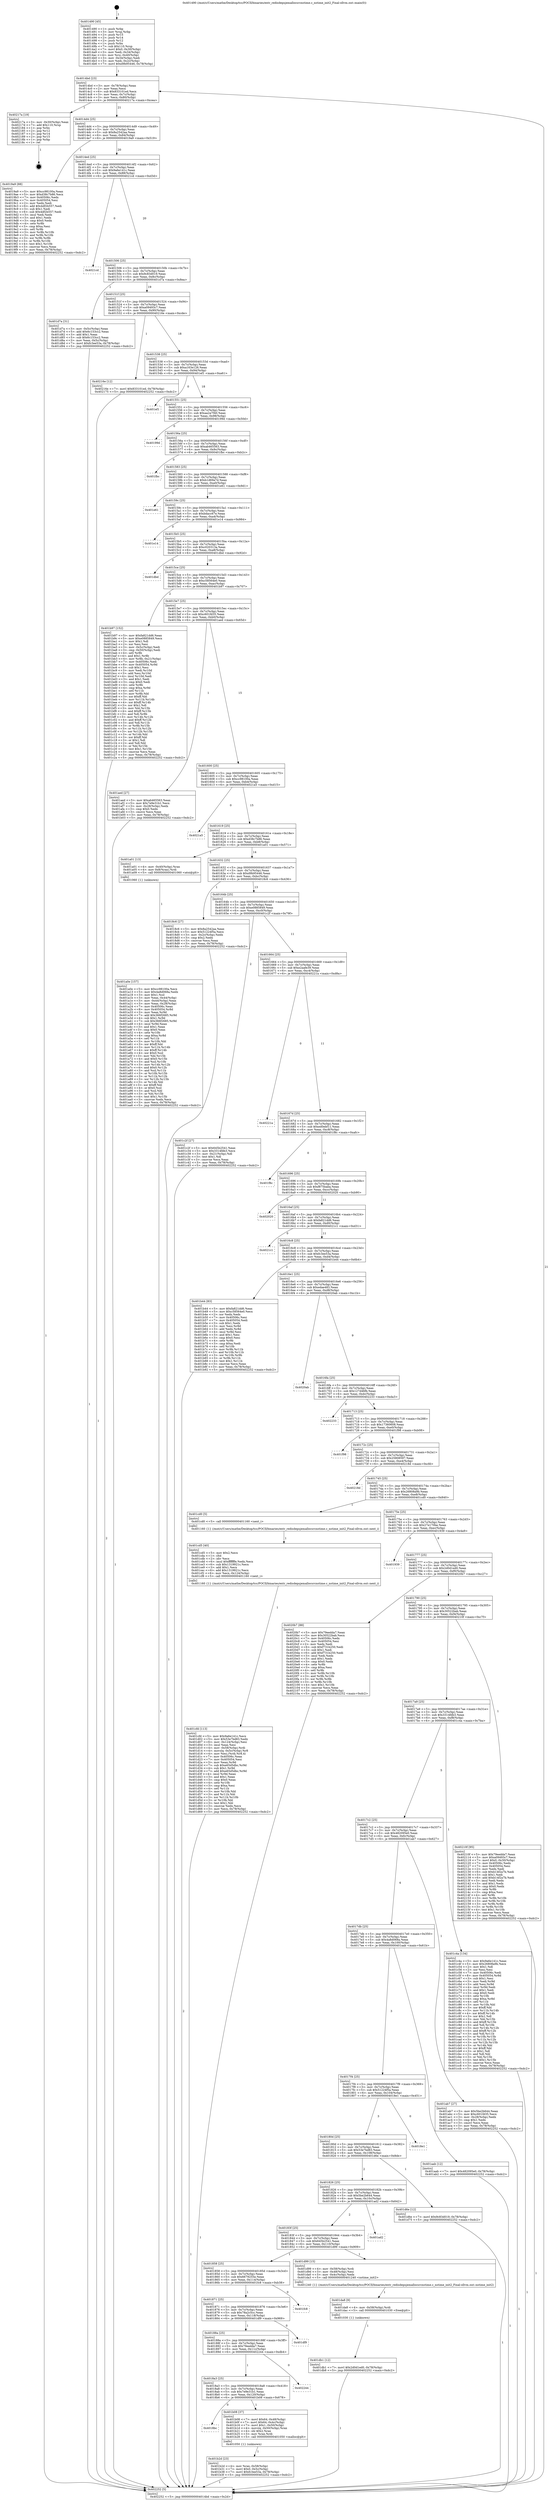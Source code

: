 digraph "0x401490" {
  label = "0x401490 (/mnt/c/Users/mathe/Desktop/tcc/POCII/binaries/extr_redisdepsjemallocsrcnstime.c_nstime_init2_Final-ollvm.out::main(0))"
  labelloc = "t"
  node[shape=record]

  Entry [label="",width=0.3,height=0.3,shape=circle,fillcolor=black,style=filled]
  "0x4014bd" [label="{
     0x4014bd [23]\l
     | [instrs]\l
     &nbsp;&nbsp;0x4014bd \<+3\>: mov -0x78(%rbp),%eax\l
     &nbsp;&nbsp;0x4014c0 \<+2\>: mov %eax,%ecx\l
     &nbsp;&nbsp;0x4014c2 \<+6\>: sub $0x833101ed,%ecx\l
     &nbsp;&nbsp;0x4014c8 \<+3\>: mov %eax,-0x7c(%rbp)\l
     &nbsp;&nbsp;0x4014cb \<+3\>: mov %ecx,-0x80(%rbp)\l
     &nbsp;&nbsp;0x4014ce \<+6\>: je 000000000040217a \<main+0xcea\>\l
  }"]
  "0x40217a" [label="{
     0x40217a [19]\l
     | [instrs]\l
     &nbsp;&nbsp;0x40217a \<+3\>: mov -0x30(%rbp),%eax\l
     &nbsp;&nbsp;0x40217d \<+7\>: add $0x110,%rsp\l
     &nbsp;&nbsp;0x402184 \<+1\>: pop %rbx\l
     &nbsp;&nbsp;0x402185 \<+2\>: pop %r12\l
     &nbsp;&nbsp;0x402187 \<+2\>: pop %r14\l
     &nbsp;&nbsp;0x402189 \<+2\>: pop %r15\l
     &nbsp;&nbsp;0x40218b \<+1\>: pop %rbp\l
     &nbsp;&nbsp;0x40218c \<+1\>: ret\l
  }"]
  "0x4014d4" [label="{
     0x4014d4 [25]\l
     | [instrs]\l
     &nbsp;&nbsp;0x4014d4 \<+5\>: jmp 00000000004014d9 \<main+0x49\>\l
     &nbsp;&nbsp;0x4014d9 \<+3\>: mov -0x7c(%rbp),%eax\l
     &nbsp;&nbsp;0x4014dc \<+5\>: sub $0x8a2542aa,%eax\l
     &nbsp;&nbsp;0x4014e1 \<+6\>: mov %eax,-0x84(%rbp)\l
     &nbsp;&nbsp;0x4014e7 \<+6\>: je 00000000004019a9 \<main+0x519\>\l
  }"]
  Exit [label="",width=0.3,height=0.3,shape=circle,fillcolor=black,style=filled,peripheries=2]
  "0x4019a9" [label="{
     0x4019a9 [88]\l
     | [instrs]\l
     &nbsp;&nbsp;0x4019a9 \<+5\>: mov $0xcc98100a,%eax\l
     &nbsp;&nbsp;0x4019ae \<+5\>: mov $0xd38c7b86,%ecx\l
     &nbsp;&nbsp;0x4019b3 \<+7\>: mov 0x40506c,%edx\l
     &nbsp;&nbsp;0x4019ba \<+7\>: mov 0x405054,%esi\l
     &nbsp;&nbsp;0x4019c1 \<+2\>: mov %edx,%edi\l
     &nbsp;&nbsp;0x4019c3 \<+6\>: add $0x4df2b557,%edi\l
     &nbsp;&nbsp;0x4019c9 \<+3\>: sub $0x1,%edi\l
     &nbsp;&nbsp;0x4019cc \<+6\>: sub $0x4df2b557,%edi\l
     &nbsp;&nbsp;0x4019d2 \<+3\>: imul %edi,%edx\l
     &nbsp;&nbsp;0x4019d5 \<+3\>: and $0x1,%edx\l
     &nbsp;&nbsp;0x4019d8 \<+3\>: cmp $0x0,%edx\l
     &nbsp;&nbsp;0x4019db \<+4\>: sete %r8b\l
     &nbsp;&nbsp;0x4019df \<+3\>: cmp $0xa,%esi\l
     &nbsp;&nbsp;0x4019e2 \<+4\>: setl %r9b\l
     &nbsp;&nbsp;0x4019e6 \<+3\>: mov %r8b,%r10b\l
     &nbsp;&nbsp;0x4019e9 \<+3\>: and %r9b,%r10b\l
     &nbsp;&nbsp;0x4019ec \<+3\>: xor %r9b,%r8b\l
     &nbsp;&nbsp;0x4019ef \<+3\>: or %r8b,%r10b\l
     &nbsp;&nbsp;0x4019f2 \<+4\>: test $0x1,%r10b\l
     &nbsp;&nbsp;0x4019f6 \<+3\>: cmovne %ecx,%eax\l
     &nbsp;&nbsp;0x4019f9 \<+3\>: mov %eax,-0x78(%rbp)\l
     &nbsp;&nbsp;0x4019fc \<+5\>: jmp 0000000000402252 \<main+0xdc2\>\l
  }"]
  "0x4014ed" [label="{
     0x4014ed [25]\l
     | [instrs]\l
     &nbsp;&nbsp;0x4014ed \<+5\>: jmp 00000000004014f2 \<main+0x62\>\l
     &nbsp;&nbsp;0x4014f2 \<+3\>: mov -0x7c(%rbp),%eax\l
     &nbsp;&nbsp;0x4014f5 \<+5\>: sub $0x9a6e141c,%eax\l
     &nbsp;&nbsp;0x4014fa \<+6\>: mov %eax,-0x88(%rbp)\l
     &nbsp;&nbsp;0x401500 \<+6\>: je 00000000004021cd \<main+0xd3d\>\l
  }"]
  "0x401db1" [label="{
     0x401db1 [12]\l
     | [instrs]\l
     &nbsp;&nbsp;0x401db1 \<+7\>: movl $0x2d0d1ed0,-0x78(%rbp)\l
     &nbsp;&nbsp;0x401db8 \<+5\>: jmp 0000000000402252 \<main+0xdc2\>\l
  }"]
  "0x4021cd" [label="{
     0x4021cd\l
  }", style=dashed]
  "0x401506" [label="{
     0x401506 [25]\l
     | [instrs]\l
     &nbsp;&nbsp;0x401506 \<+5\>: jmp 000000000040150b \<main+0x7b\>\l
     &nbsp;&nbsp;0x40150b \<+3\>: mov -0x7c(%rbp),%eax\l
     &nbsp;&nbsp;0x40150e \<+5\>: sub $0x9c83d019,%eax\l
     &nbsp;&nbsp;0x401513 \<+6\>: mov %eax,-0x8c(%rbp)\l
     &nbsp;&nbsp;0x401519 \<+6\>: je 0000000000401d7a \<main+0x8ea\>\l
  }"]
  "0x401da8" [label="{
     0x401da8 [9]\l
     | [instrs]\l
     &nbsp;&nbsp;0x401da8 \<+4\>: mov -0x58(%rbp),%rdi\l
     &nbsp;&nbsp;0x401dac \<+5\>: call 0000000000401030 \<free@plt\>\l
     | [calls]\l
     &nbsp;&nbsp;0x401030 \{1\} (unknown)\l
  }"]
  "0x401d7a" [label="{
     0x401d7a [31]\l
     | [instrs]\l
     &nbsp;&nbsp;0x401d7a \<+3\>: mov -0x5c(%rbp),%eax\l
     &nbsp;&nbsp;0x401d7d \<+5\>: add $0x6c153cc2,%eax\l
     &nbsp;&nbsp;0x401d82 \<+3\>: add $0x1,%eax\l
     &nbsp;&nbsp;0x401d85 \<+5\>: sub $0x6c153cc2,%eax\l
     &nbsp;&nbsp;0x401d8a \<+3\>: mov %eax,-0x5c(%rbp)\l
     &nbsp;&nbsp;0x401d8d \<+7\>: movl $0xfc3ee53a,-0x78(%rbp)\l
     &nbsp;&nbsp;0x401d94 \<+5\>: jmp 0000000000402252 \<main+0xdc2\>\l
  }"]
  "0x40151f" [label="{
     0x40151f [25]\l
     | [instrs]\l
     &nbsp;&nbsp;0x40151f \<+5\>: jmp 0000000000401524 \<main+0x94\>\l
     &nbsp;&nbsp;0x401524 \<+3\>: mov -0x7c(%rbp),%eax\l
     &nbsp;&nbsp;0x401527 \<+5\>: sub $0xa09493c7,%eax\l
     &nbsp;&nbsp;0x40152c \<+6\>: mov %eax,-0x90(%rbp)\l
     &nbsp;&nbsp;0x401532 \<+6\>: je 000000000040216e \<main+0xcde\>\l
  }"]
  "0x401cfd" [label="{
     0x401cfd [113]\l
     | [instrs]\l
     &nbsp;&nbsp;0x401cfd \<+5\>: mov $0x9a6e141c,%ecx\l
     &nbsp;&nbsp;0x401d02 \<+5\>: mov $0x53e7bd83,%edx\l
     &nbsp;&nbsp;0x401d07 \<+6\>: mov -0x124(%rbp),%esi\l
     &nbsp;&nbsp;0x401d0d \<+3\>: imul %eax,%esi\l
     &nbsp;&nbsp;0x401d10 \<+4\>: mov -0x58(%rbp),%rdi\l
     &nbsp;&nbsp;0x401d14 \<+4\>: movslq -0x5c(%rbp),%r8\l
     &nbsp;&nbsp;0x401d18 \<+4\>: mov %esi,(%rdi,%r8,4)\l
     &nbsp;&nbsp;0x401d1c \<+7\>: mov 0x40506c,%eax\l
     &nbsp;&nbsp;0x401d23 \<+7\>: mov 0x405054,%esi\l
     &nbsp;&nbsp;0x401d2a \<+3\>: mov %eax,%r9d\l
     &nbsp;&nbsp;0x401d2d \<+7\>: sub $0xe65d5dbc,%r9d\l
     &nbsp;&nbsp;0x401d34 \<+4\>: sub $0x1,%r9d\l
     &nbsp;&nbsp;0x401d38 \<+7\>: add $0xe65d5dbc,%r9d\l
     &nbsp;&nbsp;0x401d3f \<+4\>: imul %r9d,%eax\l
     &nbsp;&nbsp;0x401d43 \<+3\>: and $0x1,%eax\l
     &nbsp;&nbsp;0x401d46 \<+3\>: cmp $0x0,%eax\l
     &nbsp;&nbsp;0x401d49 \<+4\>: sete %r10b\l
     &nbsp;&nbsp;0x401d4d \<+3\>: cmp $0xa,%esi\l
     &nbsp;&nbsp;0x401d50 \<+4\>: setl %r11b\l
     &nbsp;&nbsp;0x401d54 \<+3\>: mov %r10b,%bl\l
     &nbsp;&nbsp;0x401d57 \<+3\>: and %r11b,%bl\l
     &nbsp;&nbsp;0x401d5a \<+3\>: xor %r11b,%r10b\l
     &nbsp;&nbsp;0x401d5d \<+3\>: or %r10b,%bl\l
     &nbsp;&nbsp;0x401d60 \<+3\>: test $0x1,%bl\l
     &nbsp;&nbsp;0x401d63 \<+3\>: cmovne %edx,%ecx\l
     &nbsp;&nbsp;0x401d66 \<+3\>: mov %ecx,-0x78(%rbp)\l
     &nbsp;&nbsp;0x401d69 \<+5\>: jmp 0000000000402252 \<main+0xdc2\>\l
  }"]
  "0x40216e" [label="{
     0x40216e [12]\l
     | [instrs]\l
     &nbsp;&nbsp;0x40216e \<+7\>: movl $0x833101ed,-0x78(%rbp)\l
     &nbsp;&nbsp;0x402175 \<+5\>: jmp 0000000000402252 \<main+0xdc2\>\l
  }"]
  "0x401538" [label="{
     0x401538 [25]\l
     | [instrs]\l
     &nbsp;&nbsp;0x401538 \<+5\>: jmp 000000000040153d \<main+0xad\>\l
     &nbsp;&nbsp;0x40153d \<+3\>: mov -0x7c(%rbp),%eax\l
     &nbsp;&nbsp;0x401540 \<+5\>: sub $0xa163e126,%eax\l
     &nbsp;&nbsp;0x401545 \<+6\>: mov %eax,-0x94(%rbp)\l
     &nbsp;&nbsp;0x40154b \<+6\>: je 0000000000401ef1 \<main+0xa61\>\l
  }"]
  "0x401cd5" [label="{
     0x401cd5 [40]\l
     | [instrs]\l
     &nbsp;&nbsp;0x401cd5 \<+5\>: mov $0x2,%ecx\l
     &nbsp;&nbsp;0x401cda \<+1\>: cltd\l
     &nbsp;&nbsp;0x401cdb \<+2\>: idiv %ecx\l
     &nbsp;&nbsp;0x401cdd \<+6\>: imul $0xfffffffe,%edx,%ecx\l
     &nbsp;&nbsp;0x401ce3 \<+6\>: sub $0x1319921c,%ecx\l
     &nbsp;&nbsp;0x401ce9 \<+3\>: add $0x1,%ecx\l
     &nbsp;&nbsp;0x401cec \<+6\>: add $0x1319921c,%ecx\l
     &nbsp;&nbsp;0x401cf2 \<+6\>: mov %ecx,-0x124(%rbp)\l
     &nbsp;&nbsp;0x401cf8 \<+5\>: call 0000000000401160 \<next_i\>\l
     | [calls]\l
     &nbsp;&nbsp;0x401160 \{1\} (/mnt/c/Users/mathe/Desktop/tcc/POCII/binaries/extr_redisdepsjemallocsrcnstime.c_nstime_init2_Final-ollvm.out::next_i)\l
  }"]
  "0x401ef1" [label="{
     0x401ef1\l
  }", style=dashed]
  "0x401551" [label="{
     0x401551 [25]\l
     | [instrs]\l
     &nbsp;&nbsp;0x401551 \<+5\>: jmp 0000000000401556 \<main+0xc6\>\l
     &nbsp;&nbsp;0x401556 \<+3\>: mov -0x7c(%rbp),%eax\l
     &nbsp;&nbsp;0x401559 \<+5\>: sub $0xaa2a7f40,%eax\l
     &nbsp;&nbsp;0x40155e \<+6\>: mov %eax,-0x98(%rbp)\l
     &nbsp;&nbsp;0x401564 \<+6\>: je 000000000040199d \<main+0x50d\>\l
  }"]
  "0x401b2d" [label="{
     0x401b2d [23]\l
     | [instrs]\l
     &nbsp;&nbsp;0x401b2d \<+4\>: mov %rax,-0x58(%rbp)\l
     &nbsp;&nbsp;0x401b31 \<+7\>: movl $0x0,-0x5c(%rbp)\l
     &nbsp;&nbsp;0x401b38 \<+7\>: movl $0xfc3ee53a,-0x78(%rbp)\l
     &nbsp;&nbsp;0x401b3f \<+5\>: jmp 0000000000402252 \<main+0xdc2\>\l
  }"]
  "0x40199d" [label="{
     0x40199d\l
  }", style=dashed]
  "0x40156a" [label="{
     0x40156a [25]\l
     | [instrs]\l
     &nbsp;&nbsp;0x40156a \<+5\>: jmp 000000000040156f \<main+0xdf\>\l
     &nbsp;&nbsp;0x40156f \<+3\>: mov -0x7c(%rbp),%eax\l
     &nbsp;&nbsp;0x401572 \<+5\>: sub $0xab465563,%eax\l
     &nbsp;&nbsp;0x401577 \<+6\>: mov %eax,-0x9c(%rbp)\l
     &nbsp;&nbsp;0x40157d \<+6\>: je 0000000000401fbc \<main+0xb2c\>\l
  }"]
  "0x4018bc" [label="{
     0x4018bc\l
  }", style=dashed]
  "0x401fbc" [label="{
     0x401fbc\l
  }", style=dashed]
  "0x401583" [label="{
     0x401583 [25]\l
     | [instrs]\l
     &nbsp;&nbsp;0x401583 \<+5\>: jmp 0000000000401588 \<main+0xf8\>\l
     &nbsp;&nbsp;0x401588 \<+3\>: mov -0x7c(%rbp),%eax\l
     &nbsp;&nbsp;0x40158b \<+5\>: sub $0xb1d69a7d,%eax\l
     &nbsp;&nbsp;0x401590 \<+6\>: mov %eax,-0xa0(%rbp)\l
     &nbsp;&nbsp;0x401596 \<+6\>: je 0000000000401e61 \<main+0x9d1\>\l
  }"]
  "0x401b08" [label="{
     0x401b08 [37]\l
     | [instrs]\l
     &nbsp;&nbsp;0x401b08 \<+7\>: movl $0x64,-0x48(%rbp)\l
     &nbsp;&nbsp;0x401b0f \<+7\>: movl $0x64,-0x4c(%rbp)\l
     &nbsp;&nbsp;0x401b16 \<+7\>: movl $0x1,-0x50(%rbp)\l
     &nbsp;&nbsp;0x401b1d \<+4\>: movslq -0x50(%rbp),%rax\l
     &nbsp;&nbsp;0x401b21 \<+4\>: shl $0x2,%rax\l
     &nbsp;&nbsp;0x401b25 \<+3\>: mov %rax,%rdi\l
     &nbsp;&nbsp;0x401b28 \<+5\>: call 0000000000401050 \<malloc@plt\>\l
     | [calls]\l
     &nbsp;&nbsp;0x401050 \{1\} (unknown)\l
  }"]
  "0x401e61" [label="{
     0x401e61\l
  }", style=dashed]
  "0x40159c" [label="{
     0x40159c [25]\l
     | [instrs]\l
     &nbsp;&nbsp;0x40159c \<+5\>: jmp 00000000004015a1 \<main+0x111\>\l
     &nbsp;&nbsp;0x4015a1 \<+3\>: mov -0x7c(%rbp),%eax\l
     &nbsp;&nbsp;0x4015a4 \<+5\>: sub $0xbdacc67e,%eax\l
     &nbsp;&nbsp;0x4015a9 \<+6\>: mov %eax,-0xa4(%rbp)\l
     &nbsp;&nbsp;0x4015af \<+6\>: je 0000000000401e14 \<main+0x984\>\l
  }"]
  "0x4018a3" [label="{
     0x4018a3 [25]\l
     | [instrs]\l
     &nbsp;&nbsp;0x4018a3 \<+5\>: jmp 00000000004018a8 \<main+0x418\>\l
     &nbsp;&nbsp;0x4018a8 \<+3\>: mov -0x7c(%rbp),%eax\l
     &nbsp;&nbsp;0x4018ab \<+5\>: sub $0x7e9e31b1,%eax\l
     &nbsp;&nbsp;0x4018b0 \<+6\>: mov %eax,-0x120(%rbp)\l
     &nbsp;&nbsp;0x4018b6 \<+6\>: je 0000000000401b08 \<main+0x678\>\l
  }"]
  "0x401e14" [label="{
     0x401e14\l
  }", style=dashed]
  "0x4015b5" [label="{
     0x4015b5 [25]\l
     | [instrs]\l
     &nbsp;&nbsp;0x4015b5 \<+5\>: jmp 00000000004015ba \<main+0x12a\>\l
     &nbsp;&nbsp;0x4015ba \<+3\>: mov -0x7c(%rbp),%eax\l
     &nbsp;&nbsp;0x4015bd \<+5\>: sub $0xc020313a,%eax\l
     &nbsp;&nbsp;0x4015c2 \<+6\>: mov %eax,-0xa8(%rbp)\l
     &nbsp;&nbsp;0x4015c8 \<+6\>: je 0000000000401dbd \<main+0x92d\>\l
  }"]
  "0x402244" [label="{
     0x402244\l
  }", style=dashed]
  "0x401dbd" [label="{
     0x401dbd\l
  }", style=dashed]
  "0x4015ce" [label="{
     0x4015ce [25]\l
     | [instrs]\l
     &nbsp;&nbsp;0x4015ce \<+5\>: jmp 00000000004015d3 \<main+0x143\>\l
     &nbsp;&nbsp;0x4015d3 \<+3\>: mov -0x7c(%rbp),%eax\l
     &nbsp;&nbsp;0x4015d6 \<+5\>: sub $0xc58564e0,%eax\l
     &nbsp;&nbsp;0x4015db \<+6\>: mov %eax,-0xac(%rbp)\l
     &nbsp;&nbsp;0x4015e1 \<+6\>: je 0000000000401b97 \<main+0x707\>\l
  }"]
  "0x40188a" [label="{
     0x40188a [25]\l
     | [instrs]\l
     &nbsp;&nbsp;0x40188a \<+5\>: jmp 000000000040188f \<main+0x3ff\>\l
     &nbsp;&nbsp;0x40188f \<+3\>: mov -0x7c(%rbp),%eax\l
     &nbsp;&nbsp;0x401892 \<+5\>: sub $0x79eedda7,%eax\l
     &nbsp;&nbsp;0x401897 \<+6\>: mov %eax,-0x11c(%rbp)\l
     &nbsp;&nbsp;0x40189d \<+6\>: je 0000000000402244 \<main+0xdb4\>\l
  }"]
  "0x401b97" [label="{
     0x401b97 [152]\l
     | [instrs]\l
     &nbsp;&nbsp;0x401b97 \<+5\>: mov $0xfa821dd6,%eax\l
     &nbsp;&nbsp;0x401b9c \<+5\>: mov $0xe0885849,%ecx\l
     &nbsp;&nbsp;0x401ba1 \<+2\>: mov $0x1,%dl\l
     &nbsp;&nbsp;0x401ba3 \<+2\>: xor %esi,%esi\l
     &nbsp;&nbsp;0x401ba5 \<+3\>: mov -0x5c(%rbp),%edi\l
     &nbsp;&nbsp;0x401ba8 \<+3\>: cmp -0x50(%rbp),%edi\l
     &nbsp;&nbsp;0x401bab \<+4\>: setl %r8b\l
     &nbsp;&nbsp;0x401baf \<+4\>: and $0x1,%r8b\l
     &nbsp;&nbsp;0x401bb3 \<+4\>: mov %r8b,-0x21(%rbp)\l
     &nbsp;&nbsp;0x401bb7 \<+7\>: mov 0x40506c,%edi\l
     &nbsp;&nbsp;0x401bbe \<+8\>: mov 0x405054,%r9d\l
     &nbsp;&nbsp;0x401bc6 \<+3\>: sub $0x1,%esi\l
     &nbsp;&nbsp;0x401bc9 \<+3\>: mov %edi,%r10d\l
     &nbsp;&nbsp;0x401bcc \<+3\>: add %esi,%r10d\l
     &nbsp;&nbsp;0x401bcf \<+4\>: imul %r10d,%edi\l
     &nbsp;&nbsp;0x401bd3 \<+3\>: and $0x1,%edi\l
     &nbsp;&nbsp;0x401bd6 \<+3\>: cmp $0x0,%edi\l
     &nbsp;&nbsp;0x401bd9 \<+4\>: sete %r8b\l
     &nbsp;&nbsp;0x401bdd \<+4\>: cmp $0xa,%r9d\l
     &nbsp;&nbsp;0x401be1 \<+4\>: setl %r11b\l
     &nbsp;&nbsp;0x401be5 \<+3\>: mov %r8b,%bl\l
     &nbsp;&nbsp;0x401be8 \<+3\>: xor $0xff,%bl\l
     &nbsp;&nbsp;0x401beb \<+3\>: mov %r11b,%r14b\l
     &nbsp;&nbsp;0x401bee \<+4\>: xor $0xff,%r14b\l
     &nbsp;&nbsp;0x401bf2 \<+3\>: xor $0x1,%dl\l
     &nbsp;&nbsp;0x401bf5 \<+3\>: mov %bl,%r15b\l
     &nbsp;&nbsp;0x401bf8 \<+4\>: and $0xff,%r15b\l
     &nbsp;&nbsp;0x401bfc \<+3\>: and %dl,%r8b\l
     &nbsp;&nbsp;0x401bff \<+3\>: mov %r14b,%r12b\l
     &nbsp;&nbsp;0x401c02 \<+4\>: and $0xff,%r12b\l
     &nbsp;&nbsp;0x401c06 \<+3\>: and %dl,%r11b\l
     &nbsp;&nbsp;0x401c09 \<+3\>: or %r8b,%r15b\l
     &nbsp;&nbsp;0x401c0c \<+3\>: or %r11b,%r12b\l
     &nbsp;&nbsp;0x401c0f \<+3\>: xor %r12b,%r15b\l
     &nbsp;&nbsp;0x401c12 \<+3\>: or %r14b,%bl\l
     &nbsp;&nbsp;0x401c15 \<+3\>: xor $0xff,%bl\l
     &nbsp;&nbsp;0x401c18 \<+3\>: or $0x1,%dl\l
     &nbsp;&nbsp;0x401c1b \<+2\>: and %dl,%bl\l
     &nbsp;&nbsp;0x401c1d \<+3\>: or %bl,%r15b\l
     &nbsp;&nbsp;0x401c20 \<+4\>: test $0x1,%r15b\l
     &nbsp;&nbsp;0x401c24 \<+3\>: cmovne %ecx,%eax\l
     &nbsp;&nbsp;0x401c27 \<+3\>: mov %eax,-0x78(%rbp)\l
     &nbsp;&nbsp;0x401c2a \<+5\>: jmp 0000000000402252 \<main+0xdc2\>\l
  }"]
  "0x4015e7" [label="{
     0x4015e7 [25]\l
     | [instrs]\l
     &nbsp;&nbsp;0x4015e7 \<+5\>: jmp 00000000004015ec \<main+0x15c\>\l
     &nbsp;&nbsp;0x4015ec \<+3\>: mov -0x7c(%rbp),%eax\l
     &nbsp;&nbsp;0x4015ef \<+5\>: sub $0xc601fd35,%eax\l
     &nbsp;&nbsp;0x4015f4 \<+6\>: mov %eax,-0xb0(%rbp)\l
     &nbsp;&nbsp;0x4015fa \<+6\>: je 0000000000401aed \<main+0x65d\>\l
  }"]
  "0x401df9" [label="{
     0x401df9\l
  }", style=dashed]
  "0x401aed" [label="{
     0x401aed [27]\l
     | [instrs]\l
     &nbsp;&nbsp;0x401aed \<+5\>: mov $0xab465563,%eax\l
     &nbsp;&nbsp;0x401af2 \<+5\>: mov $0x7e9e31b1,%ecx\l
     &nbsp;&nbsp;0x401af7 \<+3\>: mov -0x28(%rbp),%edx\l
     &nbsp;&nbsp;0x401afa \<+3\>: cmp $0x0,%edx\l
     &nbsp;&nbsp;0x401afd \<+3\>: cmove %ecx,%eax\l
     &nbsp;&nbsp;0x401b00 \<+3\>: mov %eax,-0x78(%rbp)\l
     &nbsp;&nbsp;0x401b03 \<+5\>: jmp 0000000000402252 \<main+0xdc2\>\l
  }"]
  "0x401600" [label="{
     0x401600 [25]\l
     | [instrs]\l
     &nbsp;&nbsp;0x401600 \<+5\>: jmp 0000000000401605 \<main+0x175\>\l
     &nbsp;&nbsp;0x401605 \<+3\>: mov -0x7c(%rbp),%eax\l
     &nbsp;&nbsp;0x401608 \<+5\>: sub $0xcc98100a,%eax\l
     &nbsp;&nbsp;0x40160d \<+6\>: mov %eax,-0xb4(%rbp)\l
     &nbsp;&nbsp;0x401613 \<+6\>: je 00000000004021a5 \<main+0xd15\>\l
  }"]
  "0x401871" [label="{
     0x401871 [25]\l
     | [instrs]\l
     &nbsp;&nbsp;0x401871 \<+5\>: jmp 0000000000401876 \<main+0x3e6\>\l
     &nbsp;&nbsp;0x401876 \<+3\>: mov -0x7c(%rbp),%eax\l
     &nbsp;&nbsp;0x401879 \<+5\>: sub $0x78a2c5cc,%eax\l
     &nbsp;&nbsp;0x40187e \<+6\>: mov %eax,-0x118(%rbp)\l
     &nbsp;&nbsp;0x401884 \<+6\>: je 0000000000401df9 \<main+0x969\>\l
  }"]
  "0x4021a5" [label="{
     0x4021a5\l
  }", style=dashed]
  "0x401619" [label="{
     0x401619 [25]\l
     | [instrs]\l
     &nbsp;&nbsp;0x401619 \<+5\>: jmp 000000000040161e \<main+0x18e\>\l
     &nbsp;&nbsp;0x40161e \<+3\>: mov -0x7c(%rbp),%eax\l
     &nbsp;&nbsp;0x401621 \<+5\>: sub $0xd38c7b86,%eax\l
     &nbsp;&nbsp;0x401626 \<+6\>: mov %eax,-0xb8(%rbp)\l
     &nbsp;&nbsp;0x40162c \<+6\>: je 0000000000401a01 \<main+0x571\>\l
  }"]
  "0x401fc8" [label="{
     0x401fc8\l
  }", style=dashed]
  "0x401a01" [label="{
     0x401a01 [13]\l
     | [instrs]\l
     &nbsp;&nbsp;0x401a01 \<+4\>: mov -0x40(%rbp),%rax\l
     &nbsp;&nbsp;0x401a05 \<+4\>: mov 0x8(%rax),%rdi\l
     &nbsp;&nbsp;0x401a09 \<+5\>: call 0000000000401060 \<atoi@plt\>\l
     | [calls]\l
     &nbsp;&nbsp;0x401060 \{1\} (unknown)\l
  }"]
  "0x401632" [label="{
     0x401632 [25]\l
     | [instrs]\l
     &nbsp;&nbsp;0x401632 \<+5\>: jmp 0000000000401637 \<main+0x1a7\>\l
     &nbsp;&nbsp;0x401637 \<+3\>: mov -0x7c(%rbp),%eax\l
     &nbsp;&nbsp;0x40163a \<+5\>: sub $0xd9b95446,%eax\l
     &nbsp;&nbsp;0x40163f \<+6\>: mov %eax,-0xbc(%rbp)\l
     &nbsp;&nbsp;0x401645 \<+6\>: je 00000000004018c6 \<main+0x436\>\l
  }"]
  "0x401858" [label="{
     0x401858 [25]\l
     | [instrs]\l
     &nbsp;&nbsp;0x401858 \<+5\>: jmp 000000000040185d \<main+0x3cd\>\l
     &nbsp;&nbsp;0x40185d \<+3\>: mov -0x7c(%rbp),%eax\l
     &nbsp;&nbsp;0x401860 \<+5\>: sub $0x6679255e,%eax\l
     &nbsp;&nbsp;0x401865 \<+6\>: mov %eax,-0x114(%rbp)\l
     &nbsp;&nbsp;0x40186b \<+6\>: je 0000000000401fc8 \<main+0xb38\>\l
  }"]
  "0x4018c6" [label="{
     0x4018c6 [27]\l
     | [instrs]\l
     &nbsp;&nbsp;0x4018c6 \<+5\>: mov $0x8a2542aa,%eax\l
     &nbsp;&nbsp;0x4018cb \<+5\>: mov $0x51224f5a,%ecx\l
     &nbsp;&nbsp;0x4018d0 \<+3\>: mov -0x2c(%rbp),%edx\l
     &nbsp;&nbsp;0x4018d3 \<+3\>: cmp $0x2,%edx\l
     &nbsp;&nbsp;0x4018d6 \<+3\>: cmovne %ecx,%eax\l
     &nbsp;&nbsp;0x4018d9 \<+3\>: mov %eax,-0x78(%rbp)\l
     &nbsp;&nbsp;0x4018dc \<+5\>: jmp 0000000000402252 \<main+0xdc2\>\l
  }"]
  "0x40164b" [label="{
     0x40164b [25]\l
     | [instrs]\l
     &nbsp;&nbsp;0x40164b \<+5\>: jmp 0000000000401650 \<main+0x1c0\>\l
     &nbsp;&nbsp;0x401650 \<+3\>: mov -0x7c(%rbp),%eax\l
     &nbsp;&nbsp;0x401653 \<+5\>: sub $0xe0885849,%eax\l
     &nbsp;&nbsp;0x401658 \<+6\>: mov %eax,-0xc0(%rbp)\l
     &nbsp;&nbsp;0x40165e \<+6\>: je 0000000000401c2f \<main+0x79f\>\l
  }"]
  "0x402252" [label="{
     0x402252 [5]\l
     | [instrs]\l
     &nbsp;&nbsp;0x402252 \<+5\>: jmp 00000000004014bd \<main+0x2d\>\l
  }"]
  "0x401490" [label="{
     0x401490 [45]\l
     | [instrs]\l
     &nbsp;&nbsp;0x401490 \<+1\>: push %rbp\l
     &nbsp;&nbsp;0x401491 \<+3\>: mov %rsp,%rbp\l
     &nbsp;&nbsp;0x401494 \<+2\>: push %r15\l
     &nbsp;&nbsp;0x401496 \<+2\>: push %r14\l
     &nbsp;&nbsp;0x401498 \<+2\>: push %r12\l
     &nbsp;&nbsp;0x40149a \<+1\>: push %rbx\l
     &nbsp;&nbsp;0x40149b \<+7\>: sub $0x110,%rsp\l
     &nbsp;&nbsp;0x4014a2 \<+7\>: movl $0x0,-0x30(%rbp)\l
     &nbsp;&nbsp;0x4014a9 \<+3\>: mov %edi,-0x34(%rbp)\l
     &nbsp;&nbsp;0x4014ac \<+4\>: mov %rsi,-0x40(%rbp)\l
     &nbsp;&nbsp;0x4014b0 \<+3\>: mov -0x34(%rbp),%edi\l
     &nbsp;&nbsp;0x4014b3 \<+3\>: mov %edi,-0x2c(%rbp)\l
     &nbsp;&nbsp;0x4014b6 \<+7\>: movl $0xd9b95446,-0x78(%rbp)\l
  }"]
  "0x401a0e" [label="{
     0x401a0e [157]\l
     | [instrs]\l
     &nbsp;&nbsp;0x401a0e \<+5\>: mov $0xcc98100a,%ecx\l
     &nbsp;&nbsp;0x401a13 \<+5\>: mov $0x4a8d068a,%edx\l
     &nbsp;&nbsp;0x401a18 \<+3\>: mov $0x1,%sil\l
     &nbsp;&nbsp;0x401a1b \<+3\>: mov %eax,-0x44(%rbp)\l
     &nbsp;&nbsp;0x401a1e \<+3\>: mov -0x44(%rbp),%eax\l
     &nbsp;&nbsp;0x401a21 \<+3\>: mov %eax,-0x28(%rbp)\l
     &nbsp;&nbsp;0x401a24 \<+7\>: mov 0x40506c,%eax\l
     &nbsp;&nbsp;0x401a2b \<+8\>: mov 0x405054,%r8d\l
     &nbsp;&nbsp;0x401a33 \<+3\>: mov %eax,%r9d\l
     &nbsp;&nbsp;0x401a36 \<+7\>: add $0x366f2685,%r9d\l
     &nbsp;&nbsp;0x401a3d \<+4\>: sub $0x1,%r9d\l
     &nbsp;&nbsp;0x401a41 \<+7\>: sub $0x366f2685,%r9d\l
     &nbsp;&nbsp;0x401a48 \<+4\>: imul %r9d,%eax\l
     &nbsp;&nbsp;0x401a4c \<+3\>: and $0x1,%eax\l
     &nbsp;&nbsp;0x401a4f \<+3\>: cmp $0x0,%eax\l
     &nbsp;&nbsp;0x401a52 \<+4\>: sete %r10b\l
     &nbsp;&nbsp;0x401a56 \<+4\>: cmp $0xa,%r8d\l
     &nbsp;&nbsp;0x401a5a \<+4\>: setl %r11b\l
     &nbsp;&nbsp;0x401a5e \<+3\>: mov %r10b,%bl\l
     &nbsp;&nbsp;0x401a61 \<+3\>: xor $0xff,%bl\l
     &nbsp;&nbsp;0x401a64 \<+3\>: mov %r11b,%r14b\l
     &nbsp;&nbsp;0x401a67 \<+4\>: xor $0xff,%r14b\l
     &nbsp;&nbsp;0x401a6b \<+4\>: xor $0x0,%sil\l
     &nbsp;&nbsp;0x401a6f \<+3\>: mov %bl,%r15b\l
     &nbsp;&nbsp;0x401a72 \<+4\>: and $0x0,%r15b\l
     &nbsp;&nbsp;0x401a76 \<+3\>: and %sil,%r10b\l
     &nbsp;&nbsp;0x401a79 \<+3\>: mov %r14b,%r12b\l
     &nbsp;&nbsp;0x401a7c \<+4\>: and $0x0,%r12b\l
     &nbsp;&nbsp;0x401a80 \<+3\>: and %sil,%r11b\l
     &nbsp;&nbsp;0x401a83 \<+3\>: or %r10b,%r15b\l
     &nbsp;&nbsp;0x401a86 \<+3\>: or %r11b,%r12b\l
     &nbsp;&nbsp;0x401a89 \<+3\>: xor %r12b,%r15b\l
     &nbsp;&nbsp;0x401a8c \<+3\>: or %r14b,%bl\l
     &nbsp;&nbsp;0x401a8f \<+3\>: xor $0xff,%bl\l
     &nbsp;&nbsp;0x401a92 \<+4\>: or $0x0,%sil\l
     &nbsp;&nbsp;0x401a96 \<+3\>: and %sil,%bl\l
     &nbsp;&nbsp;0x401a99 \<+3\>: or %bl,%r15b\l
     &nbsp;&nbsp;0x401a9c \<+4\>: test $0x1,%r15b\l
     &nbsp;&nbsp;0x401aa0 \<+3\>: cmovne %edx,%ecx\l
     &nbsp;&nbsp;0x401aa3 \<+3\>: mov %ecx,-0x78(%rbp)\l
     &nbsp;&nbsp;0x401aa6 \<+5\>: jmp 0000000000402252 \<main+0xdc2\>\l
  }"]
  "0x401d99" [label="{
     0x401d99 [15]\l
     | [instrs]\l
     &nbsp;&nbsp;0x401d99 \<+4\>: mov -0x58(%rbp),%rdi\l
     &nbsp;&nbsp;0x401d9d \<+3\>: mov -0x48(%rbp),%esi\l
     &nbsp;&nbsp;0x401da0 \<+3\>: mov -0x4c(%rbp),%edx\l
     &nbsp;&nbsp;0x401da3 \<+5\>: call 0000000000401240 \<nstime_init2\>\l
     | [calls]\l
     &nbsp;&nbsp;0x401240 \{1\} (/mnt/c/Users/mathe/Desktop/tcc/POCII/binaries/extr_redisdepsjemallocsrcnstime.c_nstime_init2_Final-ollvm.out::nstime_init2)\l
  }"]
  "0x401c2f" [label="{
     0x401c2f [27]\l
     | [instrs]\l
     &nbsp;&nbsp;0x401c2f \<+5\>: mov $0x645b2541,%eax\l
     &nbsp;&nbsp;0x401c34 \<+5\>: mov $0x3314fdb3,%ecx\l
     &nbsp;&nbsp;0x401c39 \<+3\>: mov -0x21(%rbp),%dl\l
     &nbsp;&nbsp;0x401c3c \<+3\>: test $0x1,%dl\l
     &nbsp;&nbsp;0x401c3f \<+3\>: cmovne %ecx,%eax\l
     &nbsp;&nbsp;0x401c42 \<+3\>: mov %eax,-0x78(%rbp)\l
     &nbsp;&nbsp;0x401c45 \<+5\>: jmp 0000000000402252 \<main+0xdc2\>\l
  }"]
  "0x401664" [label="{
     0x401664 [25]\l
     | [instrs]\l
     &nbsp;&nbsp;0x401664 \<+5\>: jmp 0000000000401669 \<main+0x1d9\>\l
     &nbsp;&nbsp;0x401669 \<+3\>: mov -0x7c(%rbp),%eax\l
     &nbsp;&nbsp;0x40166c \<+5\>: sub $0xe2aafe39,%eax\l
     &nbsp;&nbsp;0x401671 \<+6\>: mov %eax,-0xc4(%rbp)\l
     &nbsp;&nbsp;0x401677 \<+6\>: je 000000000040221a \<main+0xd8a\>\l
  }"]
  "0x40183f" [label="{
     0x40183f [25]\l
     | [instrs]\l
     &nbsp;&nbsp;0x40183f \<+5\>: jmp 0000000000401844 \<main+0x3b4\>\l
     &nbsp;&nbsp;0x401844 \<+3\>: mov -0x7c(%rbp),%eax\l
     &nbsp;&nbsp;0x401847 \<+5\>: sub $0x645b2541,%eax\l
     &nbsp;&nbsp;0x40184c \<+6\>: mov %eax,-0x110(%rbp)\l
     &nbsp;&nbsp;0x401852 \<+6\>: je 0000000000401d99 \<main+0x909\>\l
  }"]
  "0x40221a" [label="{
     0x40221a\l
  }", style=dashed]
  "0x40167d" [label="{
     0x40167d [25]\l
     | [instrs]\l
     &nbsp;&nbsp;0x40167d \<+5\>: jmp 0000000000401682 \<main+0x1f2\>\l
     &nbsp;&nbsp;0x401682 \<+3\>: mov -0x7c(%rbp),%eax\l
     &nbsp;&nbsp;0x401685 \<+5\>: sub $0xed0ebf11,%eax\l
     &nbsp;&nbsp;0x40168a \<+6\>: mov %eax,-0xc8(%rbp)\l
     &nbsp;&nbsp;0x401690 \<+6\>: je 0000000000401f8c \<main+0xafc\>\l
  }"]
  "0x401ad2" [label="{
     0x401ad2\l
  }", style=dashed]
  "0x401f8c" [label="{
     0x401f8c\l
  }", style=dashed]
  "0x401696" [label="{
     0x401696 [25]\l
     | [instrs]\l
     &nbsp;&nbsp;0x401696 \<+5\>: jmp 000000000040169b \<main+0x20b\>\l
     &nbsp;&nbsp;0x40169b \<+3\>: mov -0x7c(%rbp),%eax\l
     &nbsp;&nbsp;0x40169e \<+5\>: sub $0xf875baba,%eax\l
     &nbsp;&nbsp;0x4016a3 \<+6\>: mov %eax,-0xcc(%rbp)\l
     &nbsp;&nbsp;0x4016a9 \<+6\>: je 0000000000402020 \<main+0xb90\>\l
  }"]
  "0x401826" [label="{
     0x401826 [25]\l
     | [instrs]\l
     &nbsp;&nbsp;0x401826 \<+5\>: jmp 000000000040182b \<main+0x39b\>\l
     &nbsp;&nbsp;0x40182b \<+3\>: mov -0x7c(%rbp),%eax\l
     &nbsp;&nbsp;0x40182e \<+5\>: sub $0x5be2b644,%eax\l
     &nbsp;&nbsp;0x401833 \<+6\>: mov %eax,-0x10c(%rbp)\l
     &nbsp;&nbsp;0x401839 \<+6\>: je 0000000000401ad2 \<main+0x642\>\l
  }"]
  "0x402020" [label="{
     0x402020\l
  }", style=dashed]
  "0x4016af" [label="{
     0x4016af [25]\l
     | [instrs]\l
     &nbsp;&nbsp;0x4016af \<+5\>: jmp 00000000004016b4 \<main+0x224\>\l
     &nbsp;&nbsp;0x4016b4 \<+3\>: mov -0x7c(%rbp),%eax\l
     &nbsp;&nbsp;0x4016b7 \<+5\>: sub $0xfa821dd6,%eax\l
     &nbsp;&nbsp;0x4016bc \<+6\>: mov %eax,-0xd0(%rbp)\l
     &nbsp;&nbsp;0x4016c2 \<+6\>: je 00000000004021c1 \<main+0xd31\>\l
  }"]
  "0x401d6e" [label="{
     0x401d6e [12]\l
     | [instrs]\l
     &nbsp;&nbsp;0x401d6e \<+7\>: movl $0x9c83d019,-0x78(%rbp)\l
     &nbsp;&nbsp;0x401d75 \<+5\>: jmp 0000000000402252 \<main+0xdc2\>\l
  }"]
  "0x4021c1" [label="{
     0x4021c1\l
  }", style=dashed]
  "0x4016c8" [label="{
     0x4016c8 [25]\l
     | [instrs]\l
     &nbsp;&nbsp;0x4016c8 \<+5\>: jmp 00000000004016cd \<main+0x23d\>\l
     &nbsp;&nbsp;0x4016cd \<+3\>: mov -0x7c(%rbp),%eax\l
     &nbsp;&nbsp;0x4016d0 \<+5\>: sub $0xfc3ee53a,%eax\l
     &nbsp;&nbsp;0x4016d5 \<+6\>: mov %eax,-0xd4(%rbp)\l
     &nbsp;&nbsp;0x4016db \<+6\>: je 0000000000401b44 \<main+0x6b4\>\l
  }"]
  "0x40180d" [label="{
     0x40180d [25]\l
     | [instrs]\l
     &nbsp;&nbsp;0x40180d \<+5\>: jmp 0000000000401812 \<main+0x382\>\l
     &nbsp;&nbsp;0x401812 \<+3\>: mov -0x7c(%rbp),%eax\l
     &nbsp;&nbsp;0x401815 \<+5\>: sub $0x53e7bd83,%eax\l
     &nbsp;&nbsp;0x40181a \<+6\>: mov %eax,-0x108(%rbp)\l
     &nbsp;&nbsp;0x401820 \<+6\>: je 0000000000401d6e \<main+0x8de\>\l
  }"]
  "0x401b44" [label="{
     0x401b44 [83]\l
     | [instrs]\l
     &nbsp;&nbsp;0x401b44 \<+5\>: mov $0xfa821dd6,%eax\l
     &nbsp;&nbsp;0x401b49 \<+5\>: mov $0xc58564e0,%ecx\l
     &nbsp;&nbsp;0x401b4e \<+2\>: xor %edx,%edx\l
     &nbsp;&nbsp;0x401b50 \<+7\>: mov 0x40506c,%esi\l
     &nbsp;&nbsp;0x401b57 \<+7\>: mov 0x405054,%edi\l
     &nbsp;&nbsp;0x401b5e \<+3\>: sub $0x1,%edx\l
     &nbsp;&nbsp;0x401b61 \<+3\>: mov %esi,%r8d\l
     &nbsp;&nbsp;0x401b64 \<+3\>: add %edx,%r8d\l
     &nbsp;&nbsp;0x401b67 \<+4\>: imul %r8d,%esi\l
     &nbsp;&nbsp;0x401b6b \<+3\>: and $0x1,%esi\l
     &nbsp;&nbsp;0x401b6e \<+3\>: cmp $0x0,%esi\l
     &nbsp;&nbsp;0x401b71 \<+4\>: sete %r9b\l
     &nbsp;&nbsp;0x401b75 \<+3\>: cmp $0xa,%edi\l
     &nbsp;&nbsp;0x401b78 \<+4\>: setl %r10b\l
     &nbsp;&nbsp;0x401b7c \<+3\>: mov %r9b,%r11b\l
     &nbsp;&nbsp;0x401b7f \<+3\>: and %r10b,%r11b\l
     &nbsp;&nbsp;0x401b82 \<+3\>: xor %r10b,%r9b\l
     &nbsp;&nbsp;0x401b85 \<+3\>: or %r9b,%r11b\l
     &nbsp;&nbsp;0x401b88 \<+4\>: test $0x1,%r11b\l
     &nbsp;&nbsp;0x401b8c \<+3\>: cmovne %ecx,%eax\l
     &nbsp;&nbsp;0x401b8f \<+3\>: mov %eax,-0x78(%rbp)\l
     &nbsp;&nbsp;0x401b92 \<+5\>: jmp 0000000000402252 \<main+0xdc2\>\l
  }"]
  "0x4016e1" [label="{
     0x4016e1 [25]\l
     | [instrs]\l
     &nbsp;&nbsp;0x4016e1 \<+5\>: jmp 00000000004016e6 \<main+0x256\>\l
     &nbsp;&nbsp;0x4016e6 \<+3\>: mov -0x7c(%rbp),%eax\l
     &nbsp;&nbsp;0x4016e9 \<+5\>: sub $0xedae483,%eax\l
     &nbsp;&nbsp;0x4016ee \<+6\>: mov %eax,-0xd8(%rbp)\l
     &nbsp;&nbsp;0x4016f4 \<+6\>: je 00000000004020ab \<main+0xc1b\>\l
  }"]
  "0x4018e1" [label="{
     0x4018e1\l
  }", style=dashed]
  "0x4020ab" [label="{
     0x4020ab\l
  }", style=dashed]
  "0x4016fa" [label="{
     0x4016fa [25]\l
     | [instrs]\l
     &nbsp;&nbsp;0x4016fa \<+5\>: jmp 00000000004016ff \<main+0x26f\>\l
     &nbsp;&nbsp;0x4016ff \<+3\>: mov -0x7c(%rbp),%eax\l
     &nbsp;&nbsp;0x401702 \<+5\>: sub $0x127d46fb,%eax\l
     &nbsp;&nbsp;0x401707 \<+6\>: mov %eax,-0xdc(%rbp)\l
     &nbsp;&nbsp;0x40170d \<+6\>: je 0000000000402233 \<main+0xda3\>\l
  }"]
  "0x4017f4" [label="{
     0x4017f4 [25]\l
     | [instrs]\l
     &nbsp;&nbsp;0x4017f4 \<+5\>: jmp 00000000004017f9 \<main+0x369\>\l
     &nbsp;&nbsp;0x4017f9 \<+3\>: mov -0x7c(%rbp),%eax\l
     &nbsp;&nbsp;0x4017fc \<+5\>: sub $0x51224f5a,%eax\l
     &nbsp;&nbsp;0x401801 \<+6\>: mov %eax,-0x104(%rbp)\l
     &nbsp;&nbsp;0x401807 \<+6\>: je 00000000004018e1 \<main+0x451\>\l
  }"]
  "0x402233" [label="{
     0x402233\l
  }", style=dashed]
  "0x401713" [label="{
     0x401713 [25]\l
     | [instrs]\l
     &nbsp;&nbsp;0x401713 \<+5\>: jmp 0000000000401718 \<main+0x288\>\l
     &nbsp;&nbsp;0x401718 \<+3\>: mov -0x7c(%rbp),%eax\l
     &nbsp;&nbsp;0x40171b \<+5\>: sub $0x17360608,%eax\l
     &nbsp;&nbsp;0x401720 \<+6\>: mov %eax,-0xe0(%rbp)\l
     &nbsp;&nbsp;0x401726 \<+6\>: je 0000000000401f98 \<main+0xb08\>\l
  }"]
  "0x401aab" [label="{
     0x401aab [12]\l
     | [instrs]\l
     &nbsp;&nbsp;0x401aab \<+7\>: movl $0x482095e0,-0x78(%rbp)\l
     &nbsp;&nbsp;0x401ab2 \<+5\>: jmp 0000000000402252 \<main+0xdc2\>\l
  }"]
  "0x401f98" [label="{
     0x401f98\l
  }", style=dashed]
  "0x40172c" [label="{
     0x40172c [25]\l
     | [instrs]\l
     &nbsp;&nbsp;0x40172c \<+5\>: jmp 0000000000401731 \<main+0x2a1\>\l
     &nbsp;&nbsp;0x401731 \<+3\>: mov -0x7c(%rbp),%eax\l
     &nbsp;&nbsp;0x401734 \<+5\>: sub $0x25808597,%eax\l
     &nbsp;&nbsp;0x401739 \<+6\>: mov %eax,-0xe4(%rbp)\l
     &nbsp;&nbsp;0x40173f \<+6\>: je 000000000040218d \<main+0xcfd\>\l
  }"]
  "0x4017db" [label="{
     0x4017db [25]\l
     | [instrs]\l
     &nbsp;&nbsp;0x4017db \<+5\>: jmp 00000000004017e0 \<main+0x350\>\l
     &nbsp;&nbsp;0x4017e0 \<+3\>: mov -0x7c(%rbp),%eax\l
     &nbsp;&nbsp;0x4017e3 \<+5\>: sub $0x4a8d068a,%eax\l
     &nbsp;&nbsp;0x4017e8 \<+6\>: mov %eax,-0x100(%rbp)\l
     &nbsp;&nbsp;0x4017ee \<+6\>: je 0000000000401aab \<main+0x61b\>\l
  }"]
  "0x40218d" [label="{
     0x40218d\l
  }", style=dashed]
  "0x401745" [label="{
     0x401745 [25]\l
     | [instrs]\l
     &nbsp;&nbsp;0x401745 \<+5\>: jmp 000000000040174a \<main+0x2ba\>\l
     &nbsp;&nbsp;0x40174a \<+3\>: mov -0x7c(%rbp),%eax\l
     &nbsp;&nbsp;0x40174d \<+5\>: sub $0x26808a9b,%eax\l
     &nbsp;&nbsp;0x401752 \<+6\>: mov %eax,-0xe8(%rbp)\l
     &nbsp;&nbsp;0x401758 \<+6\>: je 0000000000401cd0 \<main+0x840\>\l
  }"]
  "0x401ab7" [label="{
     0x401ab7 [27]\l
     | [instrs]\l
     &nbsp;&nbsp;0x401ab7 \<+5\>: mov $0x5be2b644,%eax\l
     &nbsp;&nbsp;0x401abc \<+5\>: mov $0xc601fd35,%ecx\l
     &nbsp;&nbsp;0x401ac1 \<+3\>: mov -0x28(%rbp),%edx\l
     &nbsp;&nbsp;0x401ac4 \<+3\>: cmp $0x1,%edx\l
     &nbsp;&nbsp;0x401ac7 \<+3\>: cmovl %ecx,%eax\l
     &nbsp;&nbsp;0x401aca \<+3\>: mov %eax,-0x78(%rbp)\l
     &nbsp;&nbsp;0x401acd \<+5\>: jmp 0000000000402252 \<main+0xdc2\>\l
  }"]
  "0x401cd0" [label="{
     0x401cd0 [5]\l
     | [instrs]\l
     &nbsp;&nbsp;0x401cd0 \<+5\>: call 0000000000401160 \<next_i\>\l
     | [calls]\l
     &nbsp;&nbsp;0x401160 \{1\} (/mnt/c/Users/mathe/Desktop/tcc/POCII/binaries/extr_redisdepsjemallocsrcnstime.c_nstime_init2_Final-ollvm.out::next_i)\l
  }"]
  "0x40175e" [label="{
     0x40175e [25]\l
     | [instrs]\l
     &nbsp;&nbsp;0x40175e \<+5\>: jmp 0000000000401763 \<main+0x2d3\>\l
     &nbsp;&nbsp;0x401763 \<+3\>: mov -0x7c(%rbp),%eax\l
     &nbsp;&nbsp;0x401766 \<+5\>: sub $0x27e170be,%eax\l
     &nbsp;&nbsp;0x40176b \<+6\>: mov %eax,-0xec(%rbp)\l
     &nbsp;&nbsp;0x401771 \<+6\>: je 0000000000401939 \<main+0x4a9\>\l
  }"]
  "0x4017c2" [label="{
     0x4017c2 [25]\l
     | [instrs]\l
     &nbsp;&nbsp;0x4017c2 \<+5\>: jmp 00000000004017c7 \<main+0x337\>\l
     &nbsp;&nbsp;0x4017c7 \<+3\>: mov -0x7c(%rbp),%eax\l
     &nbsp;&nbsp;0x4017ca \<+5\>: sub $0x482095e0,%eax\l
     &nbsp;&nbsp;0x4017cf \<+6\>: mov %eax,-0xfc(%rbp)\l
     &nbsp;&nbsp;0x4017d5 \<+6\>: je 0000000000401ab7 \<main+0x627\>\l
  }"]
  "0x401939" [label="{
     0x401939\l
  }", style=dashed]
  "0x401777" [label="{
     0x401777 [25]\l
     | [instrs]\l
     &nbsp;&nbsp;0x401777 \<+5\>: jmp 000000000040177c \<main+0x2ec\>\l
     &nbsp;&nbsp;0x40177c \<+3\>: mov -0x7c(%rbp),%eax\l
     &nbsp;&nbsp;0x40177f \<+5\>: sub $0x2d0d1ed0,%eax\l
     &nbsp;&nbsp;0x401784 \<+6\>: mov %eax,-0xf0(%rbp)\l
     &nbsp;&nbsp;0x40178a \<+6\>: je 00000000004020b7 \<main+0xc27\>\l
  }"]
  "0x401c4a" [label="{
     0x401c4a [134]\l
     | [instrs]\l
     &nbsp;&nbsp;0x401c4a \<+5\>: mov $0x9a6e141c,%eax\l
     &nbsp;&nbsp;0x401c4f \<+5\>: mov $0x26808a9b,%ecx\l
     &nbsp;&nbsp;0x401c54 \<+2\>: mov $0x1,%dl\l
     &nbsp;&nbsp;0x401c56 \<+2\>: xor %esi,%esi\l
     &nbsp;&nbsp;0x401c58 \<+7\>: mov 0x40506c,%edi\l
     &nbsp;&nbsp;0x401c5f \<+8\>: mov 0x405054,%r8d\l
     &nbsp;&nbsp;0x401c67 \<+3\>: sub $0x1,%esi\l
     &nbsp;&nbsp;0x401c6a \<+3\>: mov %edi,%r9d\l
     &nbsp;&nbsp;0x401c6d \<+3\>: add %esi,%r9d\l
     &nbsp;&nbsp;0x401c70 \<+4\>: imul %r9d,%edi\l
     &nbsp;&nbsp;0x401c74 \<+3\>: and $0x1,%edi\l
     &nbsp;&nbsp;0x401c77 \<+3\>: cmp $0x0,%edi\l
     &nbsp;&nbsp;0x401c7a \<+4\>: sete %r10b\l
     &nbsp;&nbsp;0x401c7e \<+4\>: cmp $0xa,%r8d\l
     &nbsp;&nbsp;0x401c82 \<+4\>: setl %r11b\l
     &nbsp;&nbsp;0x401c86 \<+3\>: mov %r10b,%bl\l
     &nbsp;&nbsp;0x401c89 \<+3\>: xor $0xff,%bl\l
     &nbsp;&nbsp;0x401c8c \<+3\>: mov %r11b,%r14b\l
     &nbsp;&nbsp;0x401c8f \<+4\>: xor $0xff,%r14b\l
     &nbsp;&nbsp;0x401c93 \<+3\>: xor $0x1,%dl\l
     &nbsp;&nbsp;0x401c96 \<+3\>: mov %bl,%r15b\l
     &nbsp;&nbsp;0x401c99 \<+4\>: and $0xff,%r15b\l
     &nbsp;&nbsp;0x401c9d \<+3\>: and %dl,%r10b\l
     &nbsp;&nbsp;0x401ca0 \<+3\>: mov %r14b,%r12b\l
     &nbsp;&nbsp;0x401ca3 \<+4\>: and $0xff,%r12b\l
     &nbsp;&nbsp;0x401ca7 \<+3\>: and %dl,%r11b\l
     &nbsp;&nbsp;0x401caa \<+3\>: or %r10b,%r15b\l
     &nbsp;&nbsp;0x401cad \<+3\>: or %r11b,%r12b\l
     &nbsp;&nbsp;0x401cb0 \<+3\>: xor %r12b,%r15b\l
     &nbsp;&nbsp;0x401cb3 \<+3\>: or %r14b,%bl\l
     &nbsp;&nbsp;0x401cb6 \<+3\>: xor $0xff,%bl\l
     &nbsp;&nbsp;0x401cb9 \<+3\>: or $0x1,%dl\l
     &nbsp;&nbsp;0x401cbc \<+2\>: and %dl,%bl\l
     &nbsp;&nbsp;0x401cbe \<+3\>: or %bl,%r15b\l
     &nbsp;&nbsp;0x401cc1 \<+4\>: test $0x1,%r15b\l
     &nbsp;&nbsp;0x401cc5 \<+3\>: cmovne %ecx,%eax\l
     &nbsp;&nbsp;0x401cc8 \<+3\>: mov %eax,-0x78(%rbp)\l
     &nbsp;&nbsp;0x401ccb \<+5\>: jmp 0000000000402252 \<main+0xdc2\>\l
  }"]
  "0x4020b7" [label="{
     0x4020b7 [88]\l
     | [instrs]\l
     &nbsp;&nbsp;0x4020b7 \<+5\>: mov $0x79eedda7,%eax\l
     &nbsp;&nbsp;0x4020bc \<+5\>: mov $0x30522bab,%ecx\l
     &nbsp;&nbsp;0x4020c1 \<+7\>: mov 0x40506c,%edx\l
     &nbsp;&nbsp;0x4020c8 \<+7\>: mov 0x405054,%esi\l
     &nbsp;&nbsp;0x4020cf \<+2\>: mov %edx,%edi\l
     &nbsp;&nbsp;0x4020d1 \<+6\>: sub $0xf731b250,%edi\l
     &nbsp;&nbsp;0x4020d7 \<+3\>: sub $0x1,%edi\l
     &nbsp;&nbsp;0x4020da \<+6\>: add $0xf731b250,%edi\l
     &nbsp;&nbsp;0x4020e0 \<+3\>: imul %edi,%edx\l
     &nbsp;&nbsp;0x4020e3 \<+3\>: and $0x1,%edx\l
     &nbsp;&nbsp;0x4020e6 \<+3\>: cmp $0x0,%edx\l
     &nbsp;&nbsp;0x4020e9 \<+4\>: sete %r8b\l
     &nbsp;&nbsp;0x4020ed \<+3\>: cmp $0xa,%esi\l
     &nbsp;&nbsp;0x4020f0 \<+4\>: setl %r9b\l
     &nbsp;&nbsp;0x4020f4 \<+3\>: mov %r8b,%r10b\l
     &nbsp;&nbsp;0x4020f7 \<+3\>: and %r9b,%r10b\l
     &nbsp;&nbsp;0x4020fa \<+3\>: xor %r9b,%r8b\l
     &nbsp;&nbsp;0x4020fd \<+3\>: or %r8b,%r10b\l
     &nbsp;&nbsp;0x402100 \<+4\>: test $0x1,%r10b\l
     &nbsp;&nbsp;0x402104 \<+3\>: cmovne %ecx,%eax\l
     &nbsp;&nbsp;0x402107 \<+3\>: mov %eax,-0x78(%rbp)\l
     &nbsp;&nbsp;0x40210a \<+5\>: jmp 0000000000402252 \<main+0xdc2\>\l
  }"]
  "0x401790" [label="{
     0x401790 [25]\l
     | [instrs]\l
     &nbsp;&nbsp;0x401790 \<+5\>: jmp 0000000000401795 \<main+0x305\>\l
     &nbsp;&nbsp;0x401795 \<+3\>: mov -0x7c(%rbp),%eax\l
     &nbsp;&nbsp;0x401798 \<+5\>: sub $0x30522bab,%eax\l
     &nbsp;&nbsp;0x40179d \<+6\>: mov %eax,-0xf4(%rbp)\l
     &nbsp;&nbsp;0x4017a3 \<+6\>: je 000000000040210f \<main+0xc7f\>\l
  }"]
  "0x4017a9" [label="{
     0x4017a9 [25]\l
     | [instrs]\l
     &nbsp;&nbsp;0x4017a9 \<+5\>: jmp 00000000004017ae \<main+0x31e\>\l
     &nbsp;&nbsp;0x4017ae \<+3\>: mov -0x7c(%rbp),%eax\l
     &nbsp;&nbsp;0x4017b1 \<+5\>: sub $0x3314fdb3,%eax\l
     &nbsp;&nbsp;0x4017b6 \<+6\>: mov %eax,-0xf8(%rbp)\l
     &nbsp;&nbsp;0x4017bc \<+6\>: je 0000000000401c4a \<main+0x7ba\>\l
  }"]
  "0x40210f" [label="{
     0x40210f [95]\l
     | [instrs]\l
     &nbsp;&nbsp;0x40210f \<+5\>: mov $0x79eedda7,%eax\l
     &nbsp;&nbsp;0x402114 \<+5\>: mov $0xa09493c7,%ecx\l
     &nbsp;&nbsp;0x402119 \<+7\>: movl $0x0,-0x30(%rbp)\l
     &nbsp;&nbsp;0x402120 \<+7\>: mov 0x40506c,%edx\l
     &nbsp;&nbsp;0x402127 \<+7\>: mov 0x405054,%esi\l
     &nbsp;&nbsp;0x40212e \<+2\>: mov %edx,%edi\l
     &nbsp;&nbsp;0x402130 \<+6\>: sub $0xb14f2a7b,%edi\l
     &nbsp;&nbsp;0x402136 \<+3\>: sub $0x1,%edi\l
     &nbsp;&nbsp;0x402139 \<+6\>: add $0xb14f2a7b,%edi\l
     &nbsp;&nbsp;0x40213f \<+3\>: imul %edi,%edx\l
     &nbsp;&nbsp;0x402142 \<+3\>: and $0x1,%edx\l
     &nbsp;&nbsp;0x402145 \<+3\>: cmp $0x0,%edx\l
     &nbsp;&nbsp;0x402148 \<+4\>: sete %r8b\l
     &nbsp;&nbsp;0x40214c \<+3\>: cmp $0xa,%esi\l
     &nbsp;&nbsp;0x40214f \<+4\>: setl %r9b\l
     &nbsp;&nbsp;0x402153 \<+3\>: mov %r8b,%r10b\l
     &nbsp;&nbsp;0x402156 \<+3\>: and %r9b,%r10b\l
     &nbsp;&nbsp;0x402159 \<+3\>: xor %r9b,%r8b\l
     &nbsp;&nbsp;0x40215c \<+3\>: or %r8b,%r10b\l
     &nbsp;&nbsp;0x40215f \<+4\>: test $0x1,%r10b\l
     &nbsp;&nbsp;0x402163 \<+3\>: cmovne %ecx,%eax\l
     &nbsp;&nbsp;0x402166 \<+3\>: mov %eax,-0x78(%rbp)\l
     &nbsp;&nbsp;0x402169 \<+5\>: jmp 0000000000402252 \<main+0xdc2\>\l
  }"]
  Entry -> "0x401490" [label=" 1"]
  "0x4014bd" -> "0x40217a" [label=" 1"]
  "0x4014bd" -> "0x4014d4" [label=" 21"]
  "0x40217a" -> Exit [label=" 1"]
  "0x4014d4" -> "0x4019a9" [label=" 1"]
  "0x4014d4" -> "0x4014ed" [label=" 20"]
  "0x40216e" -> "0x402252" [label=" 1"]
  "0x4014ed" -> "0x4021cd" [label=" 0"]
  "0x4014ed" -> "0x401506" [label=" 20"]
  "0x40210f" -> "0x402252" [label=" 1"]
  "0x401506" -> "0x401d7a" [label=" 1"]
  "0x401506" -> "0x40151f" [label=" 19"]
  "0x4020b7" -> "0x402252" [label=" 1"]
  "0x40151f" -> "0x40216e" [label=" 1"]
  "0x40151f" -> "0x401538" [label=" 18"]
  "0x401db1" -> "0x402252" [label=" 1"]
  "0x401538" -> "0x401ef1" [label=" 0"]
  "0x401538" -> "0x401551" [label=" 18"]
  "0x401da8" -> "0x401db1" [label=" 1"]
  "0x401551" -> "0x40199d" [label=" 0"]
  "0x401551" -> "0x40156a" [label=" 18"]
  "0x401d99" -> "0x401da8" [label=" 1"]
  "0x40156a" -> "0x401fbc" [label=" 0"]
  "0x40156a" -> "0x401583" [label=" 18"]
  "0x401d7a" -> "0x402252" [label=" 1"]
  "0x401583" -> "0x401e61" [label=" 0"]
  "0x401583" -> "0x40159c" [label=" 18"]
  "0x401d6e" -> "0x402252" [label=" 1"]
  "0x40159c" -> "0x401e14" [label=" 0"]
  "0x40159c" -> "0x4015b5" [label=" 18"]
  "0x401cd5" -> "0x401cfd" [label=" 1"]
  "0x4015b5" -> "0x401dbd" [label=" 0"]
  "0x4015b5" -> "0x4015ce" [label=" 18"]
  "0x401cd0" -> "0x401cd5" [label=" 1"]
  "0x4015ce" -> "0x401b97" [label=" 2"]
  "0x4015ce" -> "0x4015e7" [label=" 16"]
  "0x401c2f" -> "0x402252" [label=" 2"]
  "0x4015e7" -> "0x401aed" [label=" 1"]
  "0x4015e7" -> "0x401600" [label=" 15"]
  "0x401b97" -> "0x402252" [label=" 2"]
  "0x401600" -> "0x4021a5" [label=" 0"]
  "0x401600" -> "0x401619" [label=" 15"]
  "0x401b2d" -> "0x402252" [label=" 1"]
  "0x401619" -> "0x401a01" [label=" 1"]
  "0x401619" -> "0x401632" [label=" 14"]
  "0x401b08" -> "0x401b2d" [label=" 1"]
  "0x401632" -> "0x4018c6" [label=" 1"]
  "0x401632" -> "0x40164b" [label=" 13"]
  "0x4018c6" -> "0x402252" [label=" 1"]
  "0x401490" -> "0x4014bd" [label=" 1"]
  "0x402252" -> "0x4014bd" [label=" 21"]
  "0x4019a9" -> "0x402252" [label=" 1"]
  "0x401a01" -> "0x401a0e" [label=" 1"]
  "0x401a0e" -> "0x402252" [label=" 1"]
  "0x4018a3" -> "0x401b08" [label=" 1"]
  "0x40164b" -> "0x401c2f" [label=" 2"]
  "0x40164b" -> "0x401664" [label=" 11"]
  "0x401cfd" -> "0x402252" [label=" 1"]
  "0x401664" -> "0x40221a" [label=" 0"]
  "0x401664" -> "0x40167d" [label=" 11"]
  "0x40188a" -> "0x402244" [label=" 0"]
  "0x40167d" -> "0x401f8c" [label=" 0"]
  "0x40167d" -> "0x401696" [label=" 11"]
  "0x401c4a" -> "0x402252" [label=" 1"]
  "0x401696" -> "0x402020" [label=" 0"]
  "0x401696" -> "0x4016af" [label=" 11"]
  "0x401871" -> "0x401df9" [label=" 0"]
  "0x4016af" -> "0x4021c1" [label=" 0"]
  "0x4016af" -> "0x4016c8" [label=" 11"]
  "0x401b44" -> "0x402252" [label=" 2"]
  "0x4016c8" -> "0x401b44" [label=" 2"]
  "0x4016c8" -> "0x4016e1" [label=" 9"]
  "0x401858" -> "0x401fc8" [label=" 0"]
  "0x4016e1" -> "0x4020ab" [label=" 0"]
  "0x4016e1" -> "0x4016fa" [label=" 9"]
  "0x4018a3" -> "0x4018bc" [label=" 0"]
  "0x4016fa" -> "0x402233" [label=" 0"]
  "0x4016fa" -> "0x401713" [label=" 9"]
  "0x40183f" -> "0x401d99" [label=" 1"]
  "0x401713" -> "0x401f98" [label=" 0"]
  "0x401713" -> "0x40172c" [label=" 9"]
  "0x40188a" -> "0x4018a3" [label=" 1"]
  "0x40172c" -> "0x40218d" [label=" 0"]
  "0x40172c" -> "0x401745" [label=" 9"]
  "0x401826" -> "0x401ad2" [label=" 0"]
  "0x401745" -> "0x401cd0" [label=" 1"]
  "0x401745" -> "0x40175e" [label=" 8"]
  "0x401871" -> "0x40188a" [label=" 1"]
  "0x40175e" -> "0x401939" [label=" 0"]
  "0x40175e" -> "0x401777" [label=" 8"]
  "0x40180d" -> "0x401d6e" [label=" 1"]
  "0x401777" -> "0x4020b7" [label=" 1"]
  "0x401777" -> "0x401790" [label=" 7"]
  "0x401858" -> "0x401871" [label=" 1"]
  "0x401790" -> "0x40210f" [label=" 1"]
  "0x401790" -> "0x4017a9" [label=" 6"]
  "0x4017f4" -> "0x40180d" [label=" 3"]
  "0x4017a9" -> "0x401c4a" [label=" 1"]
  "0x4017a9" -> "0x4017c2" [label=" 5"]
  "0x40180d" -> "0x401826" [label=" 2"]
  "0x4017c2" -> "0x401ab7" [label=" 1"]
  "0x4017c2" -> "0x4017db" [label=" 4"]
  "0x401826" -> "0x40183f" [label=" 2"]
  "0x4017db" -> "0x401aab" [label=" 1"]
  "0x4017db" -> "0x4017f4" [label=" 3"]
  "0x401aab" -> "0x402252" [label=" 1"]
  "0x401ab7" -> "0x402252" [label=" 1"]
  "0x401aed" -> "0x402252" [label=" 1"]
  "0x40183f" -> "0x401858" [label=" 1"]
  "0x4017f4" -> "0x4018e1" [label=" 0"]
}
